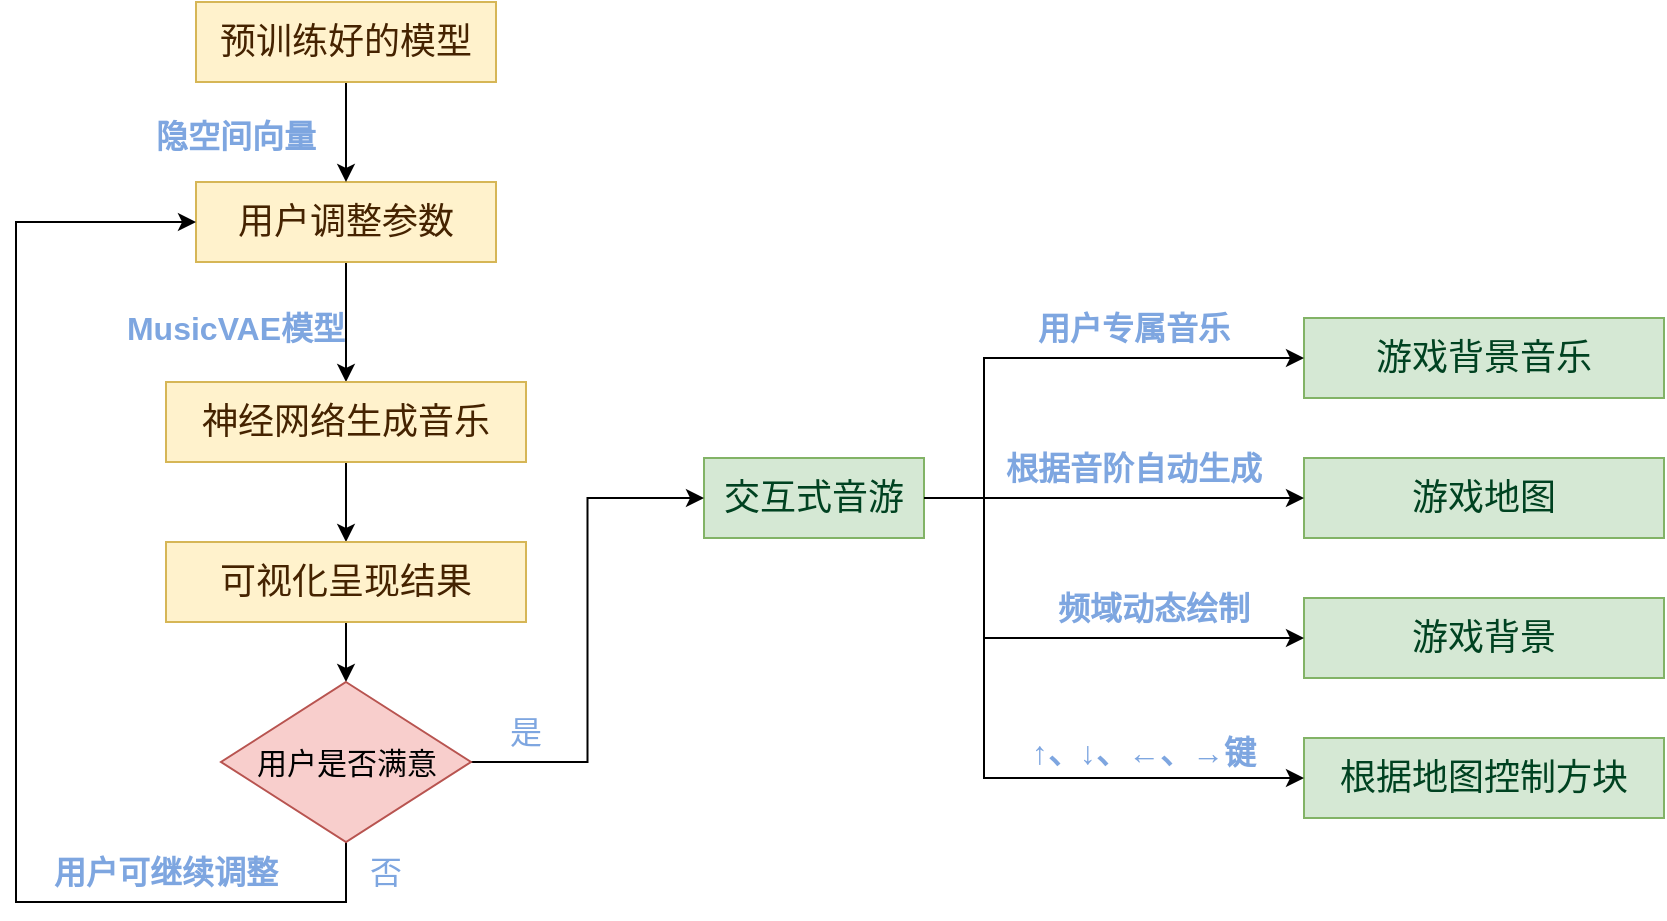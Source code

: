 <mxfile version="14.0.4" type="device"><diagram id="rlbR3_Jg87F6wxEKU-HD" name="Page-1"><mxGraphModel dx="1052" dy="530" grid="1" gridSize="10" guides="1" tooltips="1" connect="1" arrows="1" fold="1" page="1" pageScale="1" pageWidth="827" pageHeight="1169" math="0" shadow="0"><root><mxCell id="0"/><mxCell id="1" parent="0"/><mxCell id="w12gZVD_ZqN1_8iig2ss-3" style="edgeStyle=orthogonalEdgeStyle;rounded=0;orthogonalLoop=1;jettySize=auto;html=1;" edge="1" parent="1" source="w12gZVD_ZqN1_8iig2ss-1" target="w12gZVD_ZqN1_8iig2ss-2"><mxGeometry relative="1" as="geometry"/></mxCell><mxCell id="w12gZVD_ZqN1_8iig2ss-1" value="&lt;font style=&quot;font-size: 18px&quot; color=&quot;#452300&quot;&gt;用户调整参数&lt;/font&gt;" style="rounded=0;whiteSpace=wrap;html=1;fillColor=#fff2cc;strokeColor=#d6b656;" vertex="1" parent="1"><mxGeometry x="160" y="110" width="150" height="40" as="geometry"/></mxCell><mxCell id="w12gZVD_ZqN1_8iig2ss-20" style="edgeStyle=orthogonalEdgeStyle;rounded=0;orthogonalLoop=1;jettySize=auto;html=1;entryX=0.5;entryY=0;entryDx=0;entryDy=0;" edge="1" parent="1" source="w12gZVD_ZqN1_8iig2ss-2" target="w12gZVD_ZqN1_8iig2ss-19"><mxGeometry relative="1" as="geometry"/></mxCell><mxCell id="w12gZVD_ZqN1_8iig2ss-2" value="&lt;font color=&quot;#452300&quot;&gt;&lt;span style=&quot;font-size: 18px&quot;&gt;神经网络生成音乐&lt;/span&gt;&lt;/font&gt;" style="rounded=0;whiteSpace=wrap;html=1;fillColor=#fff2cc;strokeColor=#d6b656;" vertex="1" parent="1"><mxGeometry x="145" y="210" width="180" height="40" as="geometry"/></mxCell><mxCell id="w12gZVD_ZqN1_8iig2ss-4" value="&lt;font color=&quot;#7ea6e0&quot; style=&quot;font-size: 16px&quot;&gt;&lt;b&gt;隐空间向量&lt;/b&gt;&lt;/font&gt;" style="text;html=1;strokeColor=none;fillColor=none;align=center;verticalAlign=middle;whiteSpace=wrap;rounded=0;" vertex="1" parent="1"><mxGeometry x="130" y="77" width="100" height="20" as="geometry"/></mxCell><mxCell id="w12gZVD_ZqN1_8iig2ss-5" value="&lt;font color=&quot;#7ea6e0&quot; style=&quot;font-size: 16px&quot;&gt;&lt;b&gt;MusicVAE模型&lt;/b&gt;&lt;/font&gt;" style="text;html=1;strokeColor=none;fillColor=none;align=center;verticalAlign=middle;whiteSpace=wrap;rounded=0;" vertex="1" parent="1"><mxGeometry x="120" y="168" width="120" height="30" as="geometry"/></mxCell><mxCell id="w12gZVD_ZqN1_8iig2ss-6" value="&lt;span style=&quot;font-size: 18px&quot;&gt;&lt;font color=&quot;#004221&quot;&gt;游戏背景音乐&lt;/font&gt;&lt;/span&gt;" style="rounded=0;whiteSpace=wrap;html=1;fillColor=#d5e8d4;strokeColor=#82b366;" vertex="1" parent="1"><mxGeometry x="714" y="178" width="180" height="40" as="geometry"/></mxCell><mxCell id="w12gZVD_ZqN1_8iig2ss-7" value="&lt;span style=&quot;font-size: 18px&quot;&gt;&lt;font color=&quot;#004221&quot;&gt;游戏背景&lt;/font&gt;&lt;/span&gt;" style="rounded=0;whiteSpace=wrap;html=1;fillColor=#d5e8d4;strokeColor=#82b366;" vertex="1" parent="1"><mxGeometry x="714" y="318" width="180" height="40" as="geometry"/></mxCell><mxCell id="w12gZVD_ZqN1_8iig2ss-8" value="&lt;span style=&quot;font-size: 18px&quot;&gt;&lt;font color=&quot;#004221&quot;&gt;游戏地图&lt;/font&gt;&lt;/span&gt;" style="rounded=0;whiteSpace=wrap;html=1;fillColor=#d5e8d4;strokeColor=#82b366;" vertex="1" parent="1"><mxGeometry x="714" y="248" width="180" height="40" as="geometry"/></mxCell><mxCell id="w12gZVD_ZqN1_8iig2ss-11" style="edgeStyle=orthogonalEdgeStyle;rounded=0;orthogonalLoop=1;jettySize=auto;html=1;entryX=0;entryY=0.5;entryDx=0;entryDy=0;" edge="1" parent="1" source="w12gZVD_ZqN1_8iig2ss-9" target="w12gZVD_ZqN1_8iig2ss-6"><mxGeometry relative="1" as="geometry"><Array as="points"><mxPoint x="554" y="268"/><mxPoint x="554" y="198"/></Array></mxGeometry></mxCell><mxCell id="w12gZVD_ZqN1_8iig2ss-12" style="edgeStyle=orthogonalEdgeStyle;rounded=0;orthogonalLoop=1;jettySize=auto;html=1;" edge="1" parent="1" source="w12gZVD_ZqN1_8iig2ss-9" target="w12gZVD_ZqN1_8iig2ss-8"><mxGeometry relative="1" as="geometry"/></mxCell><mxCell id="w12gZVD_ZqN1_8iig2ss-13" style="edgeStyle=orthogonalEdgeStyle;rounded=0;orthogonalLoop=1;jettySize=auto;html=1;entryX=0;entryY=0.5;entryDx=0;entryDy=0;" edge="1" parent="1" source="w12gZVD_ZqN1_8iig2ss-9" target="w12gZVD_ZqN1_8iig2ss-7"><mxGeometry relative="1" as="geometry"><Array as="points"><mxPoint x="554" y="268"/><mxPoint x="554" y="338"/></Array></mxGeometry></mxCell><mxCell id="w12gZVD_ZqN1_8iig2ss-9" value="&lt;span style=&quot;font-size: 18px&quot;&gt;&lt;font color=&quot;#004221&quot;&gt;交互式音游&lt;/font&gt;&lt;/span&gt;" style="rounded=0;whiteSpace=wrap;html=1;fillColor=#d5e8d4;strokeColor=#82b366;" vertex="1" parent="1"><mxGeometry x="414" y="248" width="110" height="40" as="geometry"/></mxCell><mxCell id="w12gZVD_ZqN1_8iig2ss-14" value="&lt;font color=&quot;#7ea6e0&quot; style=&quot;font-size: 16px&quot;&gt;&lt;b&gt;根据音阶自动生成&lt;/b&gt;&lt;/font&gt;" style="text;html=1;strokeColor=none;fillColor=none;align=center;verticalAlign=middle;whiteSpace=wrap;rounded=0;" vertex="1" parent="1"><mxGeometry x="564" y="238" width="130" height="30" as="geometry"/></mxCell><mxCell id="w12gZVD_ZqN1_8iig2ss-15" value="&lt;font color=&quot;#7ea6e0&quot; style=&quot;font-size: 16px&quot;&gt;&lt;b&gt;用户专属音乐&lt;/b&gt;&lt;/font&gt;" style="text;html=1;strokeColor=none;fillColor=none;align=center;verticalAlign=middle;whiteSpace=wrap;rounded=0;" vertex="1" parent="1"><mxGeometry x="564" y="168" width="130" height="30" as="geometry"/></mxCell><mxCell id="w12gZVD_ZqN1_8iig2ss-16" value="&lt;font color=&quot;#7ea6e0&quot; style=&quot;font-size: 16px&quot;&gt;&lt;b&gt;频域动态绘制&lt;/b&gt;&lt;/font&gt;" style="text;html=1;strokeColor=none;fillColor=none;align=center;verticalAlign=middle;whiteSpace=wrap;rounded=0;" vertex="1" parent="1"><mxGeometry x="574" y="308" width="130" height="30" as="geometry"/></mxCell><mxCell id="w12gZVD_ZqN1_8iig2ss-18" style="edgeStyle=orthogonalEdgeStyle;rounded=0;orthogonalLoop=1;jettySize=auto;html=1;" edge="1" parent="1" source="w12gZVD_ZqN1_8iig2ss-17" target="w12gZVD_ZqN1_8iig2ss-1"><mxGeometry relative="1" as="geometry"/></mxCell><mxCell id="w12gZVD_ZqN1_8iig2ss-17" value="&lt;font style=&quot;font-size: 18px&quot; color=&quot;#452300&quot;&gt;预训练好的模型&lt;/font&gt;" style="rounded=0;whiteSpace=wrap;html=1;fillColor=#fff2cc;strokeColor=#d6b656;" vertex="1" parent="1"><mxGeometry x="160" y="20" width="150" height="40" as="geometry"/></mxCell><mxCell id="w12gZVD_ZqN1_8iig2ss-21" style="edgeStyle=orthogonalEdgeStyle;rounded=0;orthogonalLoop=1;jettySize=auto;html=1;entryX=0;entryY=0.5;entryDx=0;entryDy=0;exitX=0.5;exitY=1;exitDx=0;exitDy=0;" edge="1" parent="1" source="w12gZVD_ZqN1_8iig2ss-23" target="w12gZVD_ZqN1_8iig2ss-1"><mxGeometry relative="1" as="geometry"><Array as="points"><mxPoint x="235" y="470"/><mxPoint x="70" y="470"/><mxPoint x="70" y="130"/></Array></mxGeometry></mxCell><mxCell id="w12gZVD_ZqN1_8iig2ss-24" style="edgeStyle=orthogonalEdgeStyle;rounded=0;orthogonalLoop=1;jettySize=auto;html=1;entryX=0.5;entryY=0;entryDx=0;entryDy=0;" edge="1" parent="1" source="w12gZVD_ZqN1_8iig2ss-19" target="w12gZVD_ZqN1_8iig2ss-23"><mxGeometry relative="1" as="geometry"/></mxCell><mxCell id="w12gZVD_ZqN1_8iig2ss-19" value="&lt;font color=&quot;#452300&quot;&gt;&lt;span style=&quot;font-size: 18px&quot;&gt;可视化呈现结果&lt;/span&gt;&lt;/font&gt;" style="rounded=0;whiteSpace=wrap;html=1;fillColor=#fff2cc;strokeColor=#d6b656;" vertex="1" parent="1"><mxGeometry x="145" y="290" width="180" height="40" as="geometry"/></mxCell><mxCell id="w12gZVD_ZqN1_8iig2ss-22" value="&lt;font color=&quot;#7ea6e0&quot; style=&quot;font-size: 16px&quot;&gt;&lt;b&gt;用户可继续调整&lt;/b&gt;&lt;/font&gt;" style="text;html=1;strokeColor=none;fillColor=none;align=center;verticalAlign=middle;whiteSpace=wrap;rounded=0;" vertex="1" parent="1"><mxGeometry x="80" y="440" width="130" height="30" as="geometry"/></mxCell><mxCell id="w12gZVD_ZqN1_8iig2ss-25" style="edgeStyle=orthogonalEdgeStyle;rounded=0;orthogonalLoop=1;jettySize=auto;html=1;entryX=0;entryY=0.5;entryDx=0;entryDy=0;" edge="1" parent="1" source="w12gZVD_ZqN1_8iig2ss-23" target="w12gZVD_ZqN1_8iig2ss-9"><mxGeometry relative="1" as="geometry"/></mxCell><mxCell id="w12gZVD_ZqN1_8iig2ss-23" value="&lt;font style=&quot;font-size: 15px&quot;&gt;用户是否满意&lt;/font&gt;" style="rhombus;whiteSpace=wrap;html=1;fillColor=#f8cecc;strokeColor=#b85450;" vertex="1" parent="1"><mxGeometry x="172.5" y="360" width="125" height="80" as="geometry"/></mxCell><mxCell id="w12gZVD_ZqN1_8iig2ss-26" value="&lt;font color=&quot;#7ea6e0&quot; style=&quot;font-size: 16px&quot;&gt;是&lt;/font&gt;" style="text;html=1;strokeColor=none;fillColor=none;align=center;verticalAlign=middle;whiteSpace=wrap;rounded=0;" vertex="1" parent="1"><mxGeometry x="310" y="370" width="30" height="30" as="geometry"/></mxCell><mxCell id="w12gZVD_ZqN1_8iig2ss-27" value="&lt;font color=&quot;#7ea6e0&quot; style=&quot;font-size: 16px&quot;&gt;否&lt;/font&gt;" style="text;html=1;strokeColor=none;fillColor=none;align=center;verticalAlign=middle;whiteSpace=wrap;rounded=0;" vertex="1" parent="1"><mxGeometry x="240" y="440" width="30" height="30" as="geometry"/></mxCell><mxCell id="w12gZVD_ZqN1_8iig2ss-31" value="&lt;span style=&quot;font-size: 18px&quot;&gt;&lt;font color=&quot;#004221&quot;&gt;根据地图控制方块&lt;/font&gt;&lt;/span&gt;" style="rounded=0;whiteSpace=wrap;html=1;fillColor=#d5e8d4;strokeColor=#82b366;" vertex="1" parent="1"><mxGeometry x="714" y="388" width="180" height="40" as="geometry"/></mxCell><mxCell id="w12gZVD_ZqN1_8iig2ss-32" style="edgeStyle=orthogonalEdgeStyle;rounded=0;orthogonalLoop=1;jettySize=auto;html=1;entryX=0;entryY=0.5;entryDx=0;entryDy=0;exitX=1;exitY=0.5;exitDx=0;exitDy=0;" edge="1" parent="1" target="w12gZVD_ZqN1_8iig2ss-31" source="w12gZVD_ZqN1_8iig2ss-9"><mxGeometry relative="1" as="geometry"><mxPoint x="524" y="338" as="sourcePoint"/><Array as="points"><mxPoint x="554" y="268"/><mxPoint x="554" y="408"/></Array></mxGeometry></mxCell><mxCell id="w12gZVD_ZqN1_8iig2ss-33" value="&lt;font color=&quot;#7ea6e0&quot;&gt;&lt;span style=&quot;font-size: 16px&quot;&gt;&lt;b&gt;↑、↓、←、→键&lt;/b&gt;&lt;/span&gt;&lt;/font&gt;" style="text;html=1;strokeColor=none;fillColor=none;align=center;verticalAlign=middle;whiteSpace=wrap;rounded=0;" vertex="1" parent="1"><mxGeometry x="569" y="380" width="130" height="30" as="geometry"/></mxCell></root></mxGraphModel></diagram></mxfile>